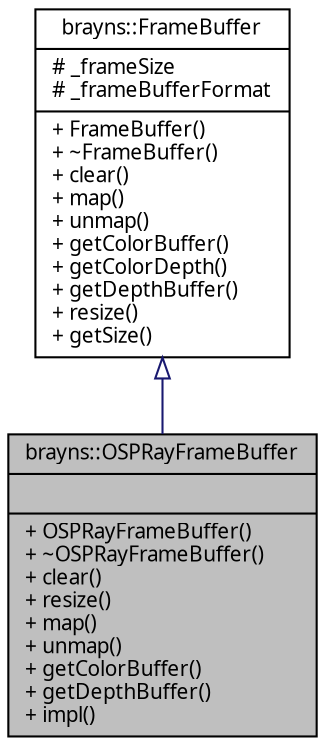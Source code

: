 digraph "brayns::OSPRayFrameBuffer"
{
  edge [fontname="Sans",fontsize="10",labelfontname="Sans",labelfontsize="10"];
  node [fontname="Sans",fontsize="10",shape=record];
  Node1 [label="{brayns::OSPRayFrameBuffer\n||+ OSPRayFrameBuffer()\l+ ~OSPRayFrameBuffer()\l+ clear()\l+ resize()\l+ map()\l+ unmap()\l+ getColorBuffer()\l+ getDepthBuffer()\l+ impl()\l}",height=0.2,width=0.4,color="black", fillcolor="grey75", style="filled" fontcolor="black"];
  Node2 -> Node1 [dir="back",color="midnightblue",fontsize="10",style="solid",arrowtail="onormal",fontname="Sans"];
  Node2 [label="{brayns::FrameBuffer\n|# _frameSize\l# _frameBufferFormat\l|+ FrameBuffer()\l+ ~FrameBuffer()\l+ clear()\l+ map()\l+ unmap()\l+ getColorBuffer()\l+ getColorDepth()\l+ getDepthBuffer()\l+ resize()\l+ getSize()\l}",height=0.2,width=0.4,color="black", fillcolor="white", style="filled",URL="$classbrayns_1_1_frame_buffer.html"];
}
